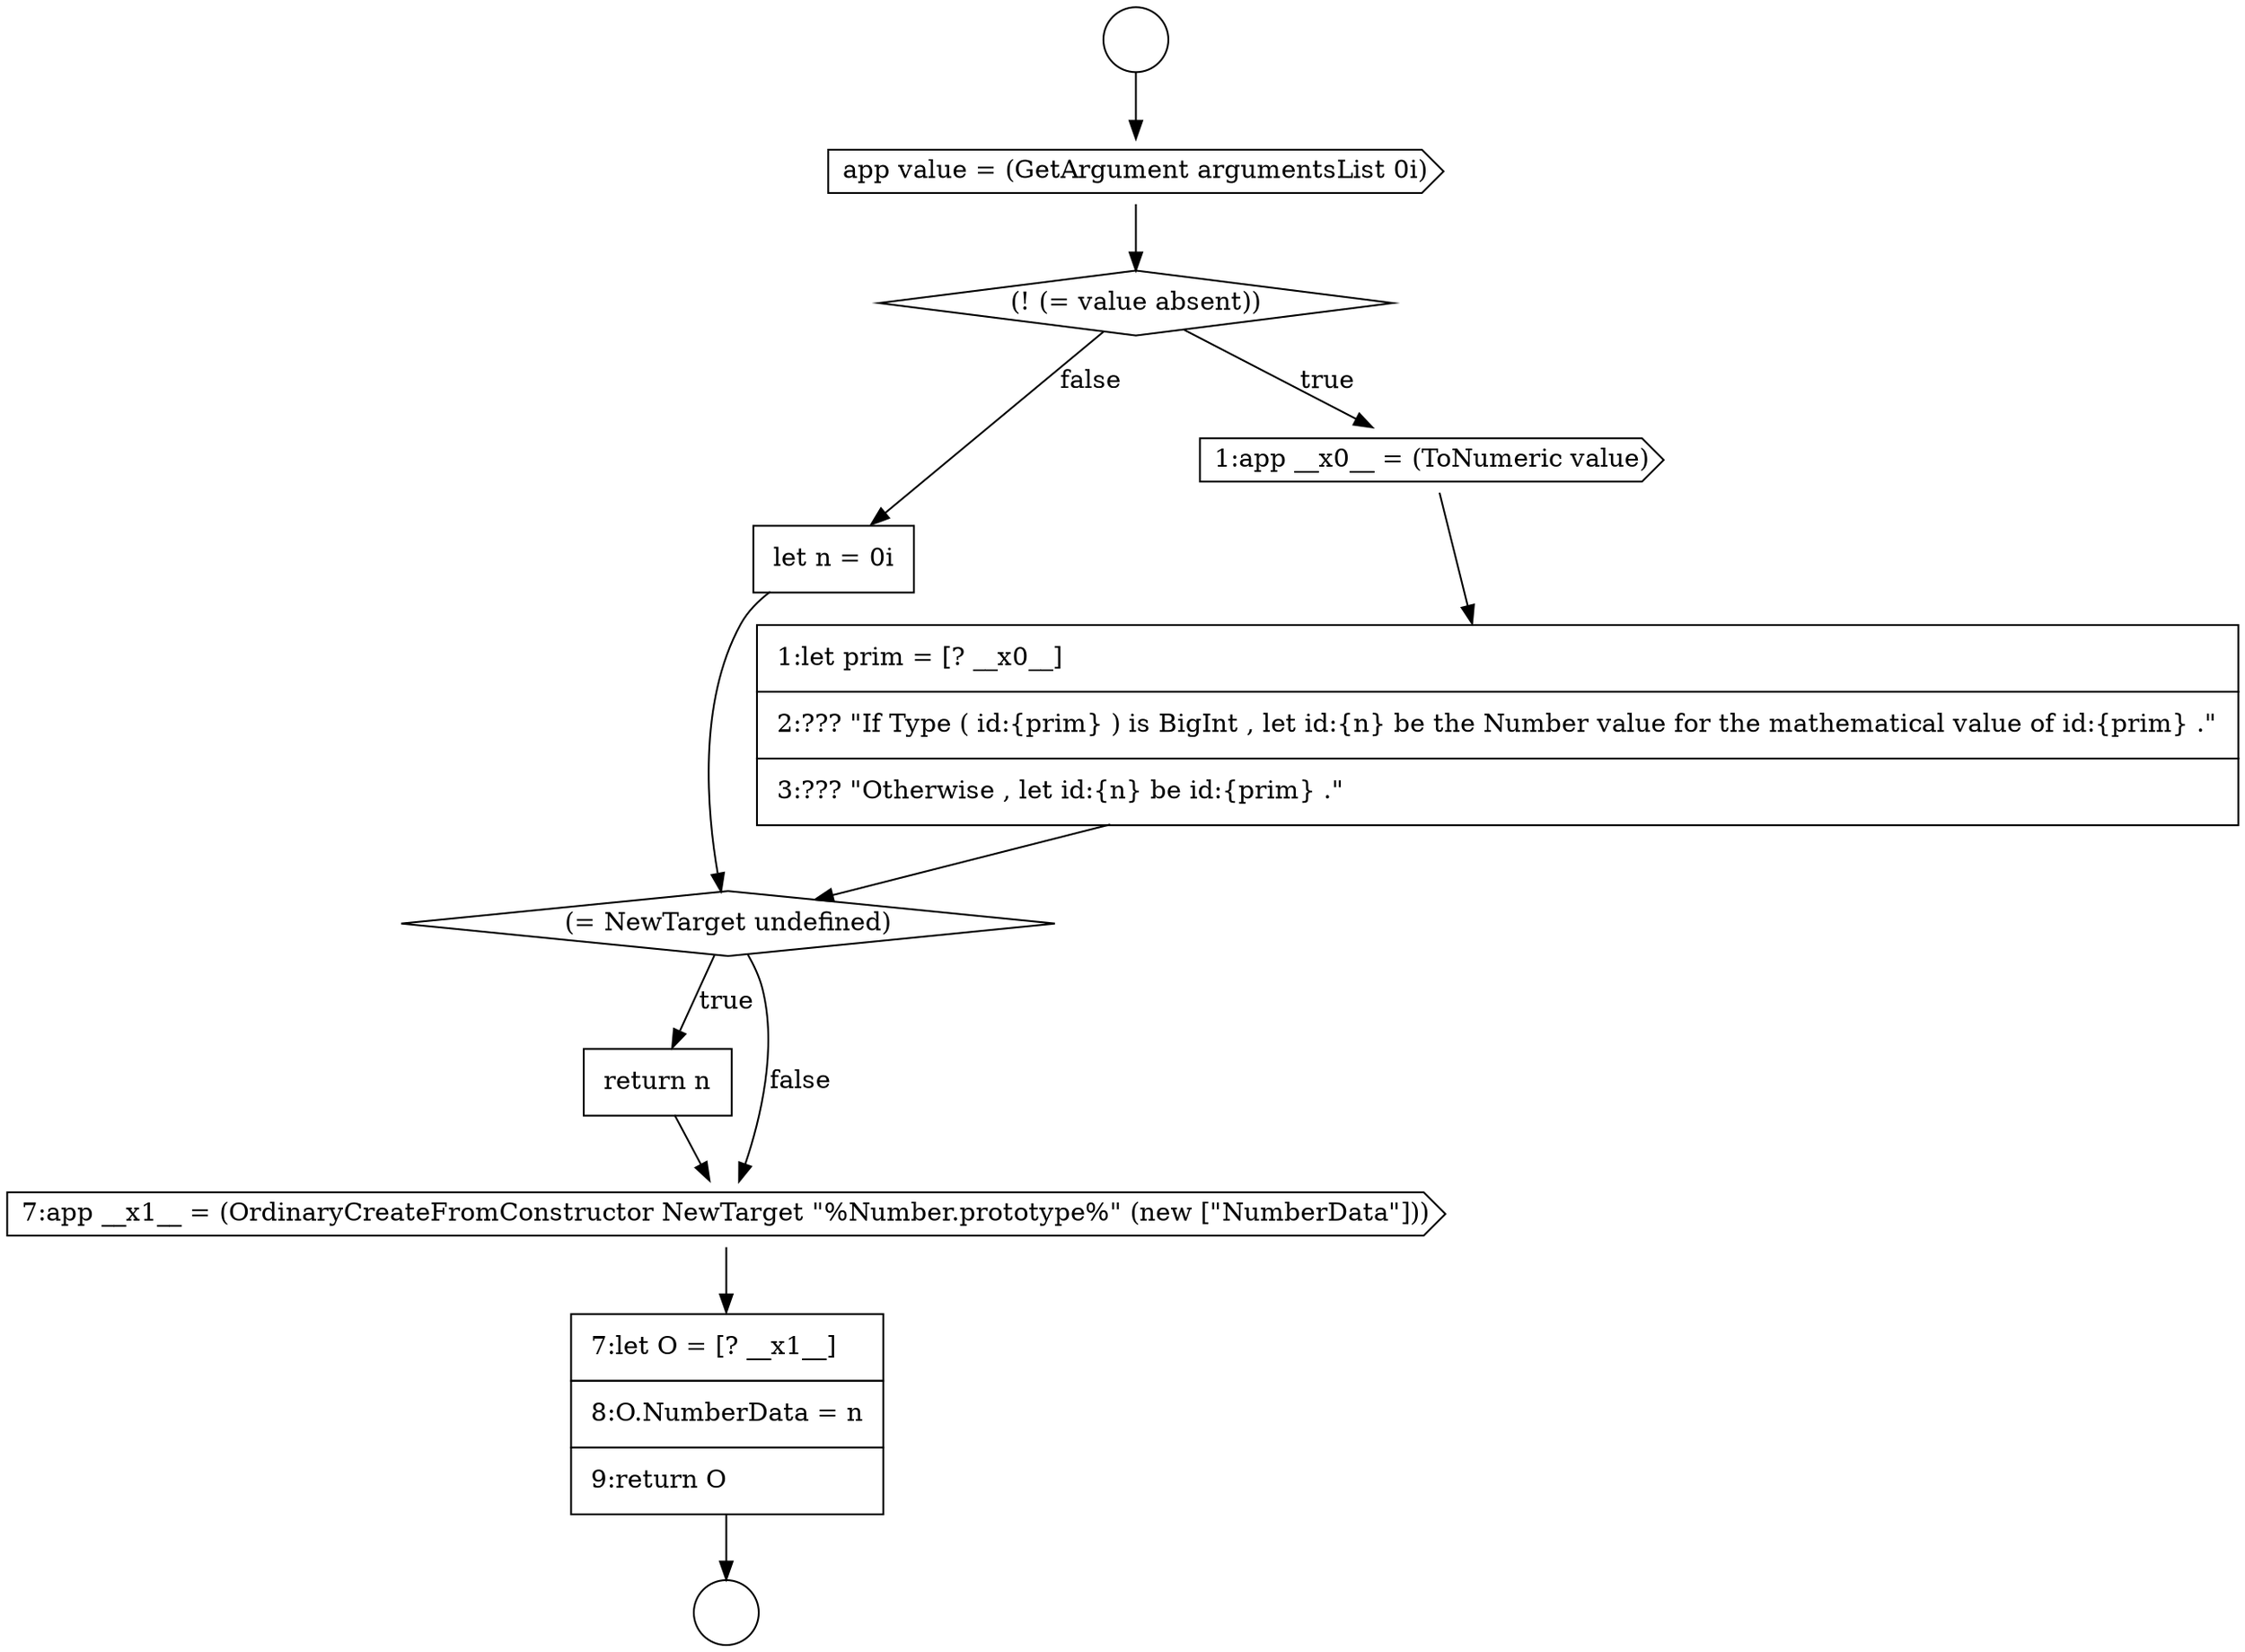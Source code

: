 digraph {
  node12564 [shape=none, margin=0, label=<<font color="black">
    <table border="0" cellborder="1" cellspacing="0" cellpadding="10">
      <tr><td align="left">return n</td></tr>
    </table>
  </font>> color="black" fillcolor="white" style=filled]
  node12559 [shape=diamond, label=<<font color="black">(! (= value absent))</font>> color="black" fillcolor="white" style=filled]
  node12565 [shape=cds, label=<<font color="black">7:app __x1__ = (OrdinaryCreateFromConstructor NewTarget &quot;%Number.prototype%&quot; (new [&quot;NumberData&quot;]))</font>> color="black" fillcolor="white" style=filled]
  node12561 [shape=none, margin=0, label=<<font color="black">
    <table border="0" cellborder="1" cellspacing="0" cellpadding="10">
      <tr><td align="left">1:let prim = [? __x0__]</td></tr>
      <tr><td align="left">2:??? &quot;If Type ( id:{prim} ) is BigInt , let id:{n} be the Number value for the mathematical value of id:{prim} .&quot;</td></tr>
      <tr><td align="left">3:??? &quot;Otherwise , let id:{n} be id:{prim} .&quot;</td></tr>
    </table>
  </font>> color="black" fillcolor="white" style=filled]
  node12558 [shape=cds, label=<<font color="black">app value = (GetArgument argumentsList 0i)</font>> color="black" fillcolor="white" style=filled]
  node12566 [shape=none, margin=0, label=<<font color="black">
    <table border="0" cellborder="1" cellspacing="0" cellpadding="10">
      <tr><td align="left">7:let O = [? __x1__]</td></tr>
      <tr><td align="left">8:O.NumberData = n</td></tr>
      <tr><td align="left">9:return O</td></tr>
    </table>
  </font>> color="black" fillcolor="white" style=filled]
  node12562 [shape=none, margin=0, label=<<font color="black">
    <table border="0" cellborder="1" cellspacing="0" cellpadding="10">
      <tr><td align="left">let n = 0i</td></tr>
    </table>
  </font>> color="black" fillcolor="white" style=filled]
  node12563 [shape=diamond, label=<<font color="black">(= NewTarget undefined)</font>> color="black" fillcolor="white" style=filled]
  node12560 [shape=cds, label=<<font color="black">1:app __x0__ = (ToNumeric value)</font>> color="black" fillcolor="white" style=filled]
  node12556 [shape=circle label=" " color="black" fillcolor="white" style=filled]
  node12557 [shape=circle label=" " color="black" fillcolor="white" style=filled]
  node12562 -> node12563 [ color="black"]
  node12559 -> node12560 [label=<<font color="black">true</font>> color="black"]
  node12559 -> node12562 [label=<<font color="black">false</font>> color="black"]
  node12565 -> node12566 [ color="black"]
  node12566 -> node12557 [ color="black"]
  node12563 -> node12564 [label=<<font color="black">true</font>> color="black"]
  node12563 -> node12565 [label=<<font color="black">false</font>> color="black"]
  node12556 -> node12558 [ color="black"]
  node12564 -> node12565 [ color="black"]
  node12560 -> node12561 [ color="black"]
  node12558 -> node12559 [ color="black"]
  node12561 -> node12563 [ color="black"]
}
